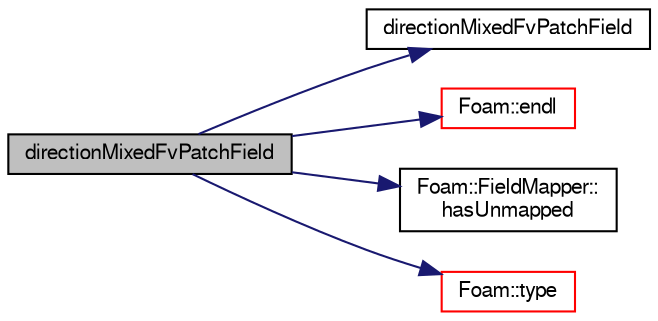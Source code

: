 digraph "directionMixedFvPatchField"
{
  bgcolor="transparent";
  edge [fontname="FreeSans",fontsize="10",labelfontname="FreeSans",labelfontsize="10"];
  node [fontname="FreeSans",fontsize="10",shape=record];
  rankdir="LR";
  Node7 [label="directionMixedFvPatchField",height=0.2,width=0.4,color="black", fillcolor="grey75", style="filled", fontcolor="black"];
  Node7 -> Node8 [color="midnightblue",fontsize="10",style="solid",fontname="FreeSans"];
  Node8 [label="directionMixedFvPatchField",height=0.2,width=0.4,color="black",URL="$a21978.html#afa6db7634041ed9738aef4a06571e543",tooltip="Construct from patch and internal field. "];
  Node7 -> Node9 [color="midnightblue",fontsize="10",style="solid",fontname="FreeSans"];
  Node9 [label="Foam::endl",height=0.2,width=0.4,color="red",URL="$a21124.html#a2db8fe02a0d3909e9351bb4275b23ce4",tooltip="Add newline and flush stream. "];
  Node7 -> Node11 [color="midnightblue",fontsize="10",style="solid",fontname="FreeSans"];
  Node11 [label="Foam::FieldMapper::\lhasUnmapped",height=0.2,width=0.4,color="black",URL="$a26474.html#ad42a7eaf1ac53336e0ed2ab45cc16790",tooltip="Are there unmapped values? I.e. do all size() elements get. "];
  Node7 -> Node12 [color="midnightblue",fontsize="10",style="solid",fontname="FreeSans"];
  Node12 [label="Foam::type",height=0.2,width=0.4,color="red",URL="$a21124.html#aec48583af672626378f501eb9fc32cd1",tooltip="Return the file type: DIRECTORY or FILE. "];
}
